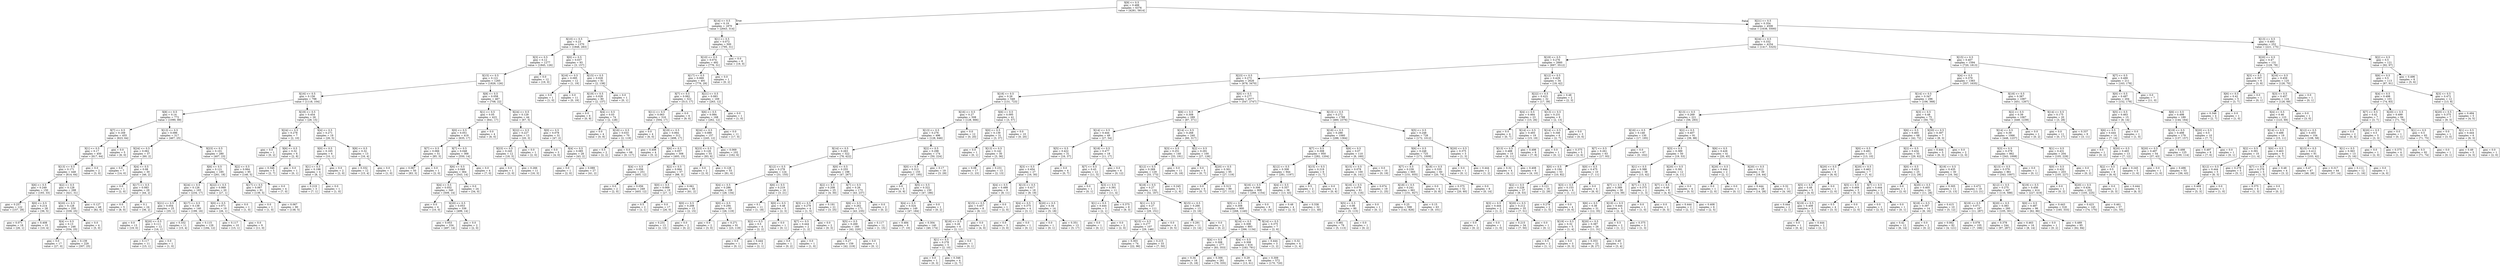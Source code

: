 digraph Tree {
node [shape=box] ;
0 [label="X[9] <= 0.5\ngini = 0.488\nsamples = 6376\nvalue = [4281, 5814]"] ;
1 [label="X[14] <= 0.5\ngini = 0.19\nsamples = 1870\nvalue = [2643, 314]"] ;
0 -> 1 [labeldistance=2.5, labelangle=45, headlabel="True"] ;
2 [label="X[10] <= 0.5\ngini = 0.23\nsamples = 1370\nvalue = [1848, 283]"] ;
1 -> 2 ;
3 [label="X[3] <= 0.5\ngini = 0.12\nsamples = 1277\nvalue = [1845, 126]"] ;
2 -> 3 ;
4 [label="X[15] <= 0.5\ngini = 0.121\nsamples = 1265\nvalue = [1826, 126]"] ;
3 -> 4 ;
5 [label="X[16] <= 0.5\ngini = 0.156\nsamples = 798\nvalue = [1118, 104]"] ;
4 -> 5 ;
6 [label="X[8] <= 0.5\ngini = 0.14\nsamples = 772\nvalue = [1090, 89]"] ;
5 -> 6 ;
7 [label="X[7] <= 0.5\ngini = 0.169\nsamples = 455\nvalue = [623, 64]"] ;
6 -> 7 ;
8 [label="X[1] <= 0.5\ngini = 0.17\nsamples = 450\nvalue = [617, 64]"] ;
7 -> 8 ;
9 [label="X[13] <= 0.5\ngini = 0.171\nsamples = 448\nvalue = [614, 64]"] ;
8 -> 9 ;
10 [label="X[6] <= 0.5\ngini = 0.249\nsamples = 150\nvalue = [193, 33]"] ;
9 -> 10 ;
11 [label="gini = 0.257\nsamples = 122\nvalue = [157, 28]"] ;
10 -> 11 ;
12 [label="X[0] <= 0.5\ngini = 0.214\nsamples = 28\nvalue = [36, 5]"] ;
10 -> 12 ;
13 [label="gini = 0.071\nsamples = 18\nvalue = [26, 1]"] ;
12 -> 13 ;
14 [label="gini = 0.408\nsamples = 10\nvalue = [10, 4]"] ;
12 -> 14 ;
15 [label="X[2] <= 0.5\ngini = 0.128\nsamples = 298\nvalue = [421, 31]"] ;
9 -> 15 ;
16 [label="X[20] <= 0.5\ngini = 0.128\nsamples = 250\nvalue = [339, 25]"] ;
15 -> 16 ;
17 [label="X[4] <= 0.5\ngini = 0.13\nsamples = 246\nvalue = [334, 25]"] ;
16 -> 17 ;
18 [label="gini = 0.0\nsamples = 17\nvalue = [27, 0]"] ;
17 -> 18 ;
19 [label="gini = 0.139\nsamples = 229\nvalue = [307, 25]"] ;
17 -> 19 ;
20 [label="gini = 0.0\nsamples = 4\nvalue = [5, 0]"] ;
16 -> 20 ;
21 [label="gini = 0.127\nsamples = 48\nvalue = [82, 6]"] ;
15 -> 21 ;
22 [label="gini = 0.0\nsamples = 2\nvalue = [3, 0]"] ;
8 -> 22 ;
23 [label="gini = 0.0\nsamples = 5\nvalue = [6, 0]"] ;
7 -> 23 ;
24 [label="X[13] <= 0.5\ngini = 0.096\nsamples = 317\nvalue = [467, 25]"] ;
6 -> 24 ;
25 [label="X[24] <= 0.5\ngini = 0.062\nsamples = 37\nvalue = [60, 2]"] ;
24 -> 25 ;
26 [label="gini = 0.0\nsamples = 7\nvalue = [14, 0]"] ;
25 -> 26 ;
27 [label="X[4] <= 0.5\ngini = 0.08\nsamples = 30\nvalue = [46, 2]"] ;
25 -> 27 ;
28 [label="gini = 0.0\nsamples = 1\nvalue = [2, 0]"] ;
27 -> 28 ;
29 [label="X[17] <= 0.5\ngini = 0.083\nsamples = 29\nvalue = [44, 2]"] ;
27 -> 29 ;
30 [label="gini = 0.0\nsamples = 5\nvalue = [8, 0]"] ;
29 -> 30 ;
31 [label="gini = 0.1\nsamples = 24\nvalue = [36, 2]"] ;
29 -> 31 ;
32 [label="X[23] <= 0.5\ngini = 0.101\nsamples = 280\nvalue = [407, 23]"] ;
24 -> 32 ;
33 [label="X[6] <= 0.5\ngini = 0.121\nsamples = 185\nvalue = [261, 18]"] ;
32 -> 33 ;
34 [label="X[24] <= 0.5\ngini = 0.126\nsamples = 165\nvalue = [234, 17]"] ;
33 -> 34 ;
35 [label="X[21] <= 0.5\ngini = 0.054\nsamples = 25\nvalue = [35, 1]"] ;
34 -> 35 ;
36 [label="gini = 0.0\nsamples = 13\nvalue = [19, 0]"] ;
35 -> 36 ;
37 [label="X[20] <= 0.5\ngini = 0.111\nsamples = 12\nvalue = [16, 1]"] ;
35 -> 37 ;
38 [label="gini = 0.117\nsamples = 11\nvalue = [15, 1]"] ;
37 -> 38 ;
39 [label="gini = 0.0\nsamples = 1\nvalue = [1, 0]"] ;
37 -> 39 ;
40 [label="X[17] <= 0.5\ngini = 0.138\nsamples = 140\nvalue = [199, 16]"] ;
34 -> 40 ;
41 [label="gini = 0.332\nsamples = 11\nvalue = [15, 4]"] ;
40 -> 41 ;
42 [label="gini = 0.115\nsamples = 129\nvalue = [184, 12]"] ;
40 -> 42 ;
43 [label="X[22] <= 0.5\ngini = 0.069\nsamples = 20\nvalue = [27, 1]"] ;
33 -> 43 ;
44 [label="X[0] <= 0.5\ngini = 0.071\nsamples = 19\nvalue = [26, 1]"] ;
43 -> 44 ;
45 [label="gini = 0.117\nsamples = 10\nvalue = [15, 1]"] ;
44 -> 45 ;
46 [label="gini = 0.0\nsamples = 9\nvalue = [11, 0]"] ;
44 -> 46 ;
47 [label="gini = 0.0\nsamples = 1\nvalue = [1, 0]"] ;
43 -> 47 ;
48 [label="X[2] <= 0.5\ngini = 0.064\nsamples = 95\nvalue = [146, 5]"] ;
32 -> 48 ;
49 [label="X[17] <= 0.5\ngini = 0.067\nsamples = 91\nvalue = [139, 5]"] ;
48 -> 49 ;
50 [label="gini = 0.0\nsamples = 1\nvalue = [1, 0]"] ;
49 -> 50 ;
51 [label="gini = 0.067\nsamples = 90\nvalue = [138, 5]"] ;
49 -> 51 ;
52 [label="gini = 0.0\nsamples = 4\nvalue = [7, 0]"] ;
48 -> 52 ;
53 [label="X[19] <= 0.5\ngini = 0.454\nsamples = 26\nvalue = [28, 15]"] ;
5 -> 53 ;
54 [label="X[24] <= 0.5\ngini = 0.278\nsamples = 7\nvalue = [2, 10]"] ;
53 -> 54 ;
55 [label="gini = 0.0\nsamples = 1\nvalue = [0, 2]"] ;
54 -> 55 ;
56 [label="X[6] <= 0.5\ngini = 0.32\nsamples = 6\nvalue = [2, 8]"] ;
54 -> 56 ;
57 [label="gini = 0.346\nsamples = 5\nvalue = [2, 7]"] ;
56 -> 57 ;
58 [label="gini = 0.0\nsamples = 1\nvalue = [0, 1]"] ;
56 -> 58 ;
59 [label="X[4] <= 0.5\ngini = 0.271\nsamples = 19\nvalue = [26, 5]"] ;
53 -> 59 ;
60 [label="X[0] <= 0.5\ngini = 0.165\nsamples = 6\nvalue = [10, 1]"] ;
59 -> 60 ;
61 [label="X[1] <= 0.5\ngini = 0.198\nsamples = 4\nvalue = [8, 1]"] ;
60 -> 61 ;
62 [label="gini = 0.219\nsamples = 3\nvalue = [7, 1]"] ;
61 -> 62 ;
63 [label="gini = 0.0\nsamples = 1\nvalue = [1, 0]"] ;
61 -> 63 ;
64 [label="gini = 0.0\nsamples = 2\nvalue = [2, 0]"] ;
60 -> 64 ;
65 [label="X[8] <= 0.5\ngini = 0.32\nsamples = 13\nvalue = [16, 4]"] ;
59 -> 65 ;
66 [label="gini = 0.332\nsamples = 12\nvalue = [15, 4]"] ;
65 -> 66 ;
67 [label="gini = 0.0\nsamples = 1\nvalue = [1, 0]"] ;
65 -> 67 ;
68 [label="X[8] <= 0.5\ngini = 0.058\nsamples = 467\nvalue = [708, 22]"] ;
4 -> 68 ;
69 [label="X[1] <= 0.5\ngini = 0.05\nsamples = 423\nvalue = [641, 17]"] ;
68 -> 69 ;
70 [label="X[0] <= 0.5\ngini = 0.051\nsamples = 419\nvalue = [635, 17]"] ;
69 -> 70 ;
71 [label="X[7] <= 0.5\ngini = 0.066\nsamples = 51\nvalue = [85, 3]"] ;
70 -> 71 ;
72 [label="gini = 0.067\nsamples = 50\nvalue = [83, 3]"] ;
71 -> 72 ;
73 [label="gini = 0.0\nsamples = 1\nvalue = [2, 0]"] ;
71 -> 73 ;
74 [label="X[7] <= 0.5\ngini = 0.048\nsamples = 368\nvalue = [550, 14]"] ;
70 -> 74 ;
75 [label="X[6] <= 0.5\ngini = 0.049\nsamples = 364\nvalue = [543, 14]"] ;
74 -> 75 ;
76 [label="X[4] <= 0.5\ngini = 0.052\nsamples = 340\nvalue = [509, 14]"] ;
75 -> 76 ;
77 [label="gini = 0.0\nsamples = 4\nvalue = [10, 0]"] ;
76 -> 77 ;
78 [label="X[20] <= 0.5\ngini = 0.053\nsamples = 336\nvalue = [499, 14]"] ;
76 -> 78 ;
79 [label="gini = 0.053\nsamples = 334\nvalue = [497, 14]"] ;
78 -> 79 ;
80 [label="gini = 0.0\nsamples = 2\nvalue = [2, 0]"] ;
78 -> 80 ;
81 [label="gini = 0.0\nsamples = 24\nvalue = [34, 0]"] ;
75 -> 81 ;
82 [label="gini = 0.0\nsamples = 4\nvalue = [7, 0]"] ;
74 -> 82 ;
83 [label="gini = 0.0\nsamples = 4\nvalue = [6, 0]"] ;
69 -> 83 ;
84 [label="X[24] <= 0.5\ngini = 0.129\nsamples = 44\nvalue = [67, 5]"] ;
68 -> 84 ;
85 [label="X[22] <= 0.5\ngini = 0.227\nsamples = 13\nvalue = [20, 3]"] ;
84 -> 85 ;
86 [label="X[23] <= 0.5\ngini = 0.245\nsamples = 12\nvalue = [18, 3]"] ;
85 -> 86 ;
87 [label="gini = 0.0\nsamples = 1\nvalue = [2, 0]"] ;
86 -> 87 ;
88 [label="gini = 0.266\nsamples = 11\nvalue = [16, 3]"] ;
86 -> 88 ;
89 [label="gini = 0.0\nsamples = 1\nvalue = [2, 0]"] ;
85 -> 89 ;
90 [label="X[0] <= 0.5\ngini = 0.078\nsamples = 31\nvalue = [47, 2]"] ;
84 -> 90 ;
91 [label="gini = 0.0\nsamples = 3\nvalue = [4, 0]"] ;
90 -> 91 ;
92 [label="X[4] <= 0.5\ngini = 0.085\nsamples = 28\nvalue = [43, 2]"] ;
90 -> 92 ;
93 [label="gini = 0.0\nsamples = 1\nvalue = [2, 0]"] ;
92 -> 93 ;
94 [label="gini = 0.089\nsamples = 27\nvalue = [41, 2]"] ;
92 -> 94 ;
95 [label="gini = 0.0\nsamples = 12\nvalue = [19, 0]"] ;
3 -> 95 ;
96 [label="X[0] <= 0.5\ngini = 0.037\nsamples = 93\nvalue = [3, 157]"] ;
2 -> 96 ;
97 [label="X[16] <= 0.5\ngini = 0.095\nsamples = 12\nvalue = [1, 19]"] ;
96 -> 97 ;
98 [label="gini = 0.0\nsamples = 1\nvalue = [1, 0]"] ;
97 -> 98 ;
99 [label="gini = 0.0\nsamples = 11\nvalue = [0, 19]"] ;
97 -> 99 ;
100 [label="X[15] <= 0.5\ngini = 0.028\nsamples = 81\nvalue = [2, 138]"] ;
96 -> 100 ;
101 [label="X[19] <= 0.5\ngini = 0.028\nsamples = 80\nvalue = [2, 137]"] ;
100 -> 101 ;
102 [label="gini = 0.0\nsamples = 6\nvalue = [0, 9]"] ;
101 -> 102 ;
103 [label="X[4] <= 0.5\ngini = 0.03\nsamples = 74\nvalue = [2, 128]"] ;
101 -> 103 ;
104 [label="gini = 0.0\nsamples = 4\nvalue = [0, 9]"] ;
103 -> 104 ;
105 [label="X[16] <= 0.5\ngini = 0.033\nsamples = 70\nvalue = [2, 119]"] ;
103 -> 105 ;
106 [label="gini = 0.5\nsamples = 2\nvalue = [2, 2]"] ;
105 -> 106 ;
107 [label="gini = 0.0\nsamples = 68\nvalue = [0, 117]"] ;
105 -> 107 ;
108 [label="gini = 0.0\nsamples = 1\nvalue = [0, 1]"] ;
100 -> 108 ;
109 [label="X[1] <= 0.5\ngini = 0.072\nsamples = 500\nvalue = [795, 31]"] ;
1 -> 109 ;
110 [label="X[10] <= 0.5\ngini = 0.074\nsamples = 492\nvalue = [776, 31]"] ;
109 -> 110 ;
111 [label="X[17] <= 0.5\ngini = 0.069\nsamples = 491\nvalue = [776, 29]"] ;
110 -> 111 ;
112 [label="X[7] <= 0.5\ngini = 0.062\nsamples = 322\nvalue = [513, 17]"] ;
111 -> 112 ;
113 [label="X[11] <= 0.5\ngini = 0.063\nsamples = 316\nvalue = [504, 17]"] ;
112 -> 113 ;
114 [label="gini = 0.0\nsamples = 4\nvalue = [6, 0]"] ;
113 -> 114 ;
115 [label="X[19] <= 0.5\ngini = 0.064\nsamples = 312\nvalue = [498, 17]"] ;
113 -> 115 ;
116 [label="gini = 0.408\nsamples = 4\nvalue = [5, 2]"] ;
115 -> 116 ;
117 [label="X[6] <= 0.5\ngini = 0.057\nsamples = 308\nvalue = [493, 15]"] ;
115 -> 117 ;
118 [label="X[4] <= 0.5\ngini = 0.056\nsamples = 251\nvalue = [405, 12]"] ;
117 -> 118 ;
119 [label="gini = 0.0\nsamples = 2\nvalue = [2, 0]"] ;
118 -> 119 ;
120 [label="gini = 0.056\nsamples = 249\nvalue = [403, 12]"] ;
118 -> 120 ;
121 [label="X[2] <= 0.5\ngini = 0.064\nsamples = 57\nvalue = [88, 3]"] ;
117 -> 121 ;
122 [label="X[0] <= 0.5\ngini = 0.069\nsamples = 19\nvalue = [27, 1]"] ;
121 -> 122 ;
123 [label="gini = 0.5\nsamples = 2\nvalue = [1, 1]"] ;
122 -> 123 ;
124 [label="gini = 0.0\nsamples = 17\nvalue = [26, 0]"] ;
122 -> 124 ;
125 [label="gini = 0.061\nsamples = 38\nvalue = [61, 2]"] ;
121 -> 125 ;
126 [label="gini = 0.0\nsamples = 6\nvalue = [9, 0]"] ;
112 -> 126 ;
127 [label="X[21] <= 0.5\ngini = 0.083\nsamples = 169\nvalue = [263, 12]"] ;
111 -> 127 ;
128 [label="X[6] <= 0.5\ngini = 0.084\nsamples = 168\nvalue = [262, 12]"] ;
127 -> 128 ;
129 [label="X[24] <= 0.5\ngini = 0.089\nsamples = 157\nvalue = [245, 12]"] ;
128 -> 129 ;
130 [label="X[23] <= 0.5\ngini = 0.126\nsamples = 55\nvalue = [83, 6]"] ;
129 -> 130 ;
131 [label="gini = 0.0\nsamples = 2\nvalue = [2, 0]"] ;
130 -> 131 ;
132 [label="gini = 0.128\nsamples = 53\nvalue = [81, 6]"] ;
130 -> 132 ;
133 [label="gini = 0.069\nsamples = 102\nvalue = [162, 6]"] ;
129 -> 133 ;
134 [label="gini = 0.0\nsamples = 11\nvalue = [17, 0]"] ;
128 -> 134 ;
135 [label="gini = 0.0\nsamples = 1\nvalue = [1, 0]"] ;
127 -> 135 ;
136 [label="gini = 0.0\nsamples = 1\nvalue = [0, 2]"] ;
110 -> 136 ;
137 [label="gini = 0.0\nsamples = 8\nvalue = [19, 0]"] ;
109 -> 137 ;
138 [label="X[21] <= 0.5\ngini = 0.354\nsamples = 4506\nvalue = [1638, 5500]"] ;
0 -> 138 [labeldistance=2.5, labelangle=-45, headlabel="False"] ;
139 [label="X[24] <= 0.5\ngini = 0.332\nsamples = 4254\nvalue = [1417, 5325]"] ;
138 -> 139 ;
140 [label="X[19] <= 0.5\ngini = 0.276\nsamples = 2660\nvalue = [697, 3512]"] ;
139 -> 140 ;
141 [label="X[23] <= 0.5\ngini = 0.273\nsamples = 2626\nvalue = [678, 3470]"] ;
140 -> 141 ;
142 [label="X[18] <= 0.5\ngini = 0.26\nsamples = 549\nvalue = [131, 723]"] ;
141 -> 142 ;
143 [label="X[16] <= 0.5\ngini = 0.27\nsamples = 508\nvalue = [128, 666]"] ;
142 -> 143 ;
144 [label="X[13] <= 0.5\ngini = 0.276\nsamples = 496\nvalue = [128, 646]"] ;
143 -> 144 ;
145 [label="X[14] <= 0.5\ngini = 0.263\nsamples = 322\nvalue = [78, 422]"] ;
144 -> 145 ;
146 [label="X[12] <= 0.5\ngini = 0.278\nsamples = 124\nvalue = [31, 155]"] ;
145 -> 146 ;
147 [label="X[4] <= 0.5\ngini = 0.286\nsamples = 108\nvalue = [28, 134]"] ;
146 -> 147 ;
148 [label="X[0] <= 0.5\ngini = 0.208\nsamples = 15\nvalue = [2, 15]"] ;
147 -> 148 ;
149 [label="gini = 0.231\nsamples = 13\nvalue = [2, 13]"] ;
148 -> 149 ;
150 [label="gini = 0.0\nsamples = 2\nvalue = [0, 2]"] ;
148 -> 150 ;
151 [label="X[0] <= 0.5\ngini = 0.294\nsamples = 93\nvalue = [26, 119]"] ;
147 -> 151 ;
152 [label="gini = 0.0\nsamples = 2\nvalue = [3, 0]"] ;
151 -> 152 ;
153 [label="gini = 0.271\nsamples = 91\nvalue = [23, 119]"] ;
151 -> 153 ;
154 [label="X[6] <= 0.5\ngini = 0.219\nsamples = 16\nvalue = [3, 21]"] ;
146 -> 154 ;
155 [label="gini = 0.1\nsamples = 11\nvalue = [1, 18]"] ;
154 -> 155 ;
156 [label="X[0] <= 0.5\ngini = 0.48\nsamples = 5\nvalue = [2, 3]"] ;
154 -> 156 ;
157 [label="X[2] <= 0.5\ngini = 0.5\nsamples = 4\nvalue = [2, 2]"] ;
156 -> 157 ;
158 [label="gini = 0.0\nsamples = 1\nvalue = [0, 1]"] ;
157 -> 158 ;
159 [label="gini = 0.444\nsamples = 3\nvalue = [2, 1]"] ;
157 -> 159 ;
160 [label="gini = 0.0\nsamples = 1\nvalue = [0, 1]"] ;
156 -> 160 ;
161 [label="X[0] <= 0.5\ngini = 0.255\nsamples = 198\nvalue = [47, 267]"] ;
145 -> 161 ;
162 [label="X[2] <= 0.5\ngini = 0.208\nsamples = 25\nvalue = [4, 30]"] ;
161 -> 162 ;
163 [label="X[3] <= 0.5\ngini = 0.278\nsamples = 4\nvalue = [1, 5]"] ;
162 -> 163 ;
164 [label="X[7] <= 0.5\ngini = 0.444\nsamples = 2\nvalue = [1, 2]"] ;
163 -> 164 ;
165 [label="gini = 0.0\nsamples = 1\nvalue = [0, 2]"] ;
164 -> 165 ;
166 [label="gini = 0.0\nsamples = 1\nvalue = [1, 0]"] ;
164 -> 166 ;
167 [label="gini = 0.0\nsamples = 2\nvalue = [0, 3]"] ;
163 -> 167 ;
168 [label="gini = 0.191\nsamples = 21\nvalue = [3, 25]"] ;
162 -> 168 ;
169 [label="X[7] <= 0.5\ngini = 0.26\nsamples = 173\nvalue = [43, 237]"] ;
161 -> 169 ;
170 [label="X[6] <= 0.5\ngini = 0.262\nsamples = 171\nvalue = [43, 235]"] ;
169 -> 170 ;
171 [label="X[5] <= 0.5\ngini = 0.269\nsamples = 160\nvalue = [42, 220]"] ;
170 -> 171 ;
172 [label="gini = 0.27\nsamples = 159\nvalue = [42, 219]"] ;
171 -> 172 ;
173 [label="gini = 0.0\nsamples = 1\nvalue = [0, 1]"] ;
171 -> 173 ;
174 [label="gini = 0.117\nsamples = 11\nvalue = [1, 15]"] ;
170 -> 174 ;
175 [label="gini = 0.0\nsamples = 2\nvalue = [0, 2]"] ;
169 -> 175 ;
176 [label="X[2] <= 0.5\ngini = 0.298\nsamples = 174\nvalue = [50, 224]"] ;
144 -> 176 ;
177 [label="X[0] <= 0.5\ngini = 0.313\nsamples = 155\nvalue = [47, 195]"] ;
176 -> 177 ;
178 [label="gini = 0.0\nsamples = 5\nvalue = [0, 9]"] ;
177 -> 178 ;
179 [label="X[5] <= 0.5\ngini = 0.322\nsamples = 150\nvalue = [47, 186]"] ;
177 -> 179 ;
180 [label="X[4] <= 0.5\ngini = 0.324\nsamples = 149\nvalue = [47, 184]"] ;
179 -> 180 ;
181 [label="gini = 0.484\nsamples = 9\nvalue = [7, 10]"] ;
180 -> 181 ;
182 [label="gini = 0.304\nsamples = 140\nvalue = [40, 174]"] ;
180 -> 182 ;
183 [label="gini = 0.0\nsamples = 1\nvalue = [0, 2]"] ;
179 -> 183 ;
184 [label="gini = 0.17\nsamples = 19\nvalue = [3, 29]"] ;
176 -> 184 ;
185 [label="gini = 0.0\nsamples = 12\nvalue = [0, 20]"] ;
143 -> 185 ;
186 [label="X[6] <= 0.5\ngini = 0.095\nsamples = 41\nvalue = [3, 57]"] ;
142 -> 186 ;
187 [label="X[0] <= 0.5\ngini = 0.139\nsamples = 31\nvalue = [3, 37]"] ;
186 -> 187 ;
188 [label="gini = 0.0\nsamples = 1\nvalue = [0, 1]"] ;
187 -> 188 ;
189 [label="X[13] <= 0.5\ngini = 0.142\nsamples = 30\nvalue = [3, 36]"] ;
187 -> 189 ;
190 [label="gini = 0.08\nsamples = 17\nvalue = [1, 23]"] ;
189 -> 190 ;
191 [label="gini = 0.231\nsamples = 13\nvalue = [2, 13]"] ;
189 -> 191 ;
192 [label="gini = 0.0\nsamples = 10\nvalue = [0, 20]"] ;
186 -> 192 ;
193 [label="X[0] <= 0.5\ngini = 0.277\nsamples = 2077\nvalue = [547, 2747]"] ;
141 -> 193 ;
194 [label="X[6] <= 0.5\ngini = 0.308\nsamples = 289\nvalue = [87, 371]"] ;
193 -> 194 ;
195 [label="X[14] <= 0.5\ngini = 0.444\nsamples = 49\nvalue = [27, 54]"] ;
194 -> 195 ;
196 [label="X[5] <= 0.5\ngini = 0.422\nsamples = 31\nvalue = [16, 37]"] ;
195 -> 196 ;
197 [label="X[3] <= 0.5\ngini = 0.454\nsamples = 27\nvalue = [16, 30]"] ;
196 -> 197 ;
198 [label="X[4] <= 0.5\ngini = 0.488\nsamples = 9\nvalue = [8, 11]"] ;
197 -> 198 ;
199 [label="X[15] <= 0.5\ngini = 0.457\nsamples = 8\nvalue = [6, 11]"] ;
198 -> 199 ;
200 [label="X[18] <= 0.5\ngini = 0.26\nsamples = 6\nvalue = [2, 11]"] ;
199 -> 200 ;
201 [label="X[1] <= 0.5\ngini = 0.278\nsamples = 5\nvalue = [2, 10]"] ;
200 -> 201 ;
202 [label="gini = 0.0\nsamples = 1\nvalue = [0, 3]"] ;
201 -> 202 ;
203 [label="gini = 0.346\nsamples = 4\nvalue = [2, 7]"] ;
201 -> 203 ;
204 [label="gini = 0.0\nsamples = 1\nvalue = [0, 1]"] ;
200 -> 204 ;
205 [label="gini = 0.0\nsamples = 2\nvalue = [4, 0]"] ;
199 -> 205 ;
206 [label="gini = 0.0\nsamples = 1\nvalue = [2, 0]"] ;
198 -> 206 ;
207 [label="X[13] <= 0.5\ngini = 0.417\nsamples = 18\nvalue = [8, 19]"] ;
197 -> 207 ;
208 [label="X[4] <= 0.5\ngini = 0.375\nsamples = 4\nvalue = [3, 1]"] ;
207 -> 208 ;
209 [label="gini = 0.0\nsamples = 3\nvalue = [3, 0]"] ;
208 -> 209 ;
210 [label="gini = 0.0\nsamples = 1\nvalue = [0, 1]"] ;
208 -> 210 ;
211 [label="X[20] <= 0.5\ngini = 0.34\nsamples = 14\nvalue = [5, 18]"] ;
207 -> 211 ;
212 [label="gini = 0.0\nsamples = 1\nvalue = [0, 1]"] ;
211 -> 212 ;
213 [label="gini = 0.351\nsamples = 13\nvalue = [5, 17]"] ;
211 -> 213 ;
214 [label="gini = 0.0\nsamples = 4\nvalue = [0, 7]"] ;
196 -> 214 ;
215 [label="X[18] <= 0.5\ngini = 0.477\nsamples = 18\nvalue = [11, 17]"] ;
195 -> 215 ;
216 [label="X[7] <= 0.5\ngini = 0.43\nsamples = 12\nvalue = [11, 5]"] ;
215 -> 216 ;
217 [label="gini = 0.0\nsamples = 1\nvalue = [0, 1]"] ;
216 -> 217 ;
218 [label="X[3] <= 0.5\ngini = 0.391\nsamples = 11\nvalue = [11, 4]"] ;
216 -> 218 ;
219 [label="X[1] <= 0.5\ngini = 0.444\nsamples = 3\nvalue = [2, 1]"] ;
218 -> 219 ;
220 [label="gini = 0.0\nsamples = 1\nvalue = [0, 1]"] ;
219 -> 220 ;
221 [label="gini = 0.0\nsamples = 2\nvalue = [2, 0]"] ;
219 -> 221 ;
222 [label="gini = 0.375\nsamples = 8\nvalue = [9, 3]"] ;
218 -> 222 ;
223 [label="gini = 0.0\nsamples = 6\nvalue = [0, 12]"] ;
215 -> 223 ;
224 [label="X[14] <= 0.5\ngini = 0.268\nsamples = 240\nvalue = [60, 317]"] ;
194 -> 224 ;
225 [label="X[3] <= 0.5\ngini = 0.251\nsamples = 140\nvalue = [33, 191]"] ;
224 -> 225 ;
226 [label="X[12] <= 0.5\ngini = 0.269\nsamples = 129\nvalue = [33, 173]"] ;
225 -> 226 ;
227 [label="X[18] <= 0.5\ngini = 0.27\nsamples = 124\nvalue = [32, 167]"] ;
226 -> 227 ;
228 [label="X[1] <= 0.5\ngini = 0.27\nsamples = 111\nvalue = [29, 151]"] ;
227 -> 228 ;
229 [label="X[15] <= 0.5\ngini = 0.277\nsamples = 107\nvalue = [29, 146]"] ;
228 -> 229 ;
230 [label="gini = 0.303\nsamples = 74\nvalue = [22, 96]"] ;
229 -> 230 ;
231 [label="gini = 0.215\nsamples = 33\nvalue = [7, 50]"] ;
229 -> 231 ;
232 [label="gini = 0.0\nsamples = 4\nvalue = [0, 5]"] ;
228 -> 232 ;
233 [label="X[15] <= 0.5\ngini = 0.266\nsamples = 13\nvalue = [3, 16]"] ;
227 -> 233 ;
234 [label="gini = 0.291\nsamples = 11\nvalue = [3, 14]"] ;
233 -> 234 ;
235 [label="gini = 0.0\nsamples = 2\nvalue = [0, 2]"] ;
233 -> 235 ;
236 [label="gini = 0.245\nsamples = 5\nvalue = [1, 6]"] ;
226 -> 236 ;
237 [label="gini = 0.0\nsamples = 11\nvalue = [0, 18]"] ;
225 -> 237 ;
238 [label="X[2] <= 0.5\ngini = 0.291\nsamples = 100\nvalue = [27, 126]"] ;
224 -> 238 ;
239 [label="gini = 0.0\nsamples = 5\nvalue = [0, 7]"] ;
238 -> 239 ;
240 [label="X[20] <= 0.5\ngini = 0.301\nsamples = 95\nvalue = [27, 119]"] ;
238 -> 240 ;
241 [label="gini = 0.0\nsamples = 6\nvalue = [0, 7]"] ;
240 -> 241 ;
242 [label="gini = 0.313\nsamples = 89\nvalue = [27, 112]"] ;
240 -> 242 ;
243 [label="X[13] <= 0.5\ngini = 0.272\nsamples = 1788\nvalue = [460, 2376]"] ;
193 -> 243 ;
244 [label="X[18] <= 0.5\ngini = 0.288\nsamples = 1060\nvalue = [288, 1364]"] ;
243 -> 244 ;
245 [label="X[7] <= 0.5\ngini = 0.308\nsamples = 950\nvalue = [282, 1204]"] ;
244 -> 245 ;
246 [label="X[12] <= 0.5\ngini = 0.308\nsamples = 944\nvalue = [281, 1197]"] ;
245 -> 246 ;
247 [label="X[16] <= 0.5\ngini = 0.306\nsamples = 908\nvalue = [268, 1154]"] ;
246 -> 247 ;
248 [label="X[5] <= 0.5\ngini = 0.308\nsamples = 900\nvalue = [268, 1140]"] ;
247 -> 248 ;
249 [label="X[14] <= 0.5\ngini = 0.308\nsamples = 893\nvalue = [266, 1134]"] ;
248 -> 249 ;
250 [label="X[4] <= 0.5\ngini = 0.308\nsamples = 277\nvalue = [83, 353]"] ;
249 -> 250 ;
251 [label="gini = 0.34\nsamples = 16\nvalue = [5, 18]"] ;
250 -> 251 ;
252 [label="gini = 0.306\nsamples = 261\nvalue = [78, 335]"] ;
250 -> 252 ;
253 [label="X[4] <= 0.5\ngini = 0.308\nsamples = 616\nvalue = [183, 781]"] ;
249 -> 253 ;
254 [label="gini = 0.29\nsamples = 44\nvalue = [13, 61]"] ;
253 -> 254 ;
255 [label="gini = 0.309\nsamples = 572\nvalue = [170, 720]"] ;
253 -> 255 ;
256 [label="X[14] <= 0.5\ngini = 0.375\nsamples = 7\nvalue = [2, 6]"] ;
248 -> 256 ;
257 [label="gini = 0.444\nsamples = 3\nvalue = [1, 2]"] ;
256 -> 257 ;
258 [label="gini = 0.32\nsamples = 4\nvalue = [1, 4]"] ;
256 -> 258 ;
259 [label="gini = 0.0\nsamples = 8\nvalue = [0, 14]"] ;
247 -> 259 ;
260 [label="X[4] <= 0.5\ngini = 0.357\nsamples = 36\nvalue = [13, 43]"] ;
246 -> 260 ;
261 [label="gini = 0.48\nsamples = 4\nvalue = [2, 3]"] ;
260 -> 261 ;
262 [label="gini = 0.338\nsamples = 32\nvalue = [11, 40]"] ;
260 -> 262 ;
263 [label="X[15] <= 0.5\ngini = 0.219\nsamples = 6\nvalue = [1, 7]"] ;
245 -> 263 ;
264 [label="gini = 0.5\nsamples = 2\nvalue = [1, 1]"] ;
263 -> 264 ;
265 [label="gini = 0.0\nsamples = 4\nvalue = [0, 6]"] ;
263 -> 265 ;
266 [label="X[6] <= 0.5\ngini = 0.07\nsamples = 110\nvalue = [6, 160]"] ;
244 -> 266 ;
267 [label="X[15] <= 0.5\ngini = 0.078\nsamples = 100\nvalue = [6, 141]"] ;
266 -> 267 ;
268 [label="X[16] <= 0.5\ngini = 0.079\nsamples = 81\nvalue = [5, 116]"] ;
267 -> 268 ;
269 [label="X[5] <= 0.5\ngini = 0.08\nsamples = 80\nvalue = [5, 115]"] ;
268 -> 269 ;
270 [label="gini = 0.081\nsamples = 79\nvalue = [5, 113]"] ;
269 -> 270 ;
271 [label="gini = 0.0\nsamples = 1\nvalue = [0, 2]"] ;
269 -> 271 ;
272 [label="gini = 0.0\nsamples = 1\nvalue = [0, 1]"] ;
268 -> 272 ;
273 [label="gini = 0.074\nsamples = 19\nvalue = [1, 25]"] ;
267 -> 273 ;
274 [label="gini = 0.0\nsamples = 10\nvalue = [0, 19]"] ;
266 -> 274 ;
275 [label="X[5] <= 0.5\ngini = 0.248\nsamples = 728\nvalue = [172, 1012]"] ;
243 -> 275 ;
276 [label="X[6] <= 0.5\ngini = 0.248\nsamples = 725\nvalue = [171, 1009]"] ;
275 -> 276 ;
277 [label="X[7] <= 0.5\ngini = 0.239\nsamples = 665\nvalue = [151, 935]"] ;
276 -> 277 ;
278 [label="X[18] <= 0.5\ngini = 0.241\nsamples = 661\nvalue = [151, 927]"] ;
277 -> 278 ;
279 [label="gini = 0.25\nsamples = 598\nvalue = [142, 826]"] ;
278 -> 279 ;
280 [label="gini = 0.15\nsamples = 63\nvalue = [9, 101]"] ;
278 -> 280 ;
281 [label="gini = 0.0\nsamples = 4\nvalue = [0, 8]"] ;
277 -> 281 ;
282 [label="X[18] <= 0.5\ngini = 0.335\nsamples = 60\nvalue = [20, 74]"] ;
276 -> 282 ;
283 [label="gini = 0.375\nsamples = 52\nvalue = [20, 60]"] ;
282 -> 283 ;
284 [label="gini = 0.0\nsamples = 8\nvalue = [0, 14]"] ;
282 -> 284 ;
285 [label="X[20] <= 0.5\ngini = 0.375\nsamples = 3\nvalue = [1, 3]"] ;
275 -> 285 ;
286 [label="gini = 0.0\nsamples = 1\nvalue = [0, 1]"] ;
285 -> 286 ;
287 [label="gini = 0.444\nsamples = 2\nvalue = [1, 2]"] ;
285 -> 287 ;
288 [label="X[12] <= 0.5\ngini = 0.429\nsamples = 34\nvalue = [19, 42]"] ;
140 -> 288 ;
289 [label="X[22] <= 0.5\ngini = 0.423\nsamples = 32\nvalue = [17, 39]"] ;
288 -> 289 ;
290 [label="X[4] <= 0.5\ngini = 0.464\nsamples = 23\nvalue = [15, 26]"] ;
289 -> 290 ;
291 [label="gini = 0.0\nsamples = 4\nvalue = [0, 7]"] ;
290 -> 291 ;
292 [label="X[14] <= 0.5\ngini = 0.493\nsamples = 19\nvalue = [15, 19]"] ;
290 -> 292 ;
293 [label="X[13] <= 0.5\ngini = 0.488\nsamples = 10\nvalue = [8, 11]"] ;
292 -> 293 ;
294 [label="gini = 0.32\nsamples = 4\nvalue = [4, 1]"] ;
293 -> 294 ;
295 [label="gini = 0.408\nsamples = 6\nvalue = [4, 10]"] ;
293 -> 295 ;
296 [label="gini = 0.498\nsamples = 9\nvalue = [7, 8]"] ;
292 -> 296 ;
297 [label="X[13] <= 0.5\ngini = 0.231\nsamples = 9\nvalue = [2, 13]"] ;
289 -> 297 ;
298 [label="X[14] <= 0.5\ngini = 0.346\nsamples = 6\nvalue = [2, 7]"] ;
297 -> 298 ;
299 [label="gini = 0.0\nsamples = 1\nvalue = [0, 1]"] ;
298 -> 299 ;
300 [label="gini = 0.375\nsamples = 5\nvalue = [2, 6]"] ;
298 -> 300 ;
301 [label="gini = 0.0\nsamples = 3\nvalue = [0, 6]"] ;
297 -> 301 ;
302 [label="gini = 0.48\nsamples = 2\nvalue = [2, 3]"] ;
288 -> 302 ;
303 [label="X[15] <= 0.5\ngini = 0.407\nsamples = 1594\nvalue = [720, 1813]"] ;
139 -> 303 ;
304 [label="X[4] <= 0.5\ngini = 0.379\nsamples = 1383\nvalue = [557, 1635]"] ;
303 -> 304 ;
305 [label="X[14] <= 0.5\ngini = 0.347\nsamples = 296\nvalue = [106, 368]"] ;
304 -> 305 ;
306 [label="X[13] <= 0.5\ngini = 0.269\nsamples = 221\nvalue = [56, 293]"] ;
305 -> 306 ;
307 [label="X[16] <= 0.5\ngini = 0.148\nsamples = 130\nvalue = [17, 195]"] ;
306 -> 307 ;
308 [label="X[7] <= 0.5\ngini = 0.261\nsamples = 63\nvalue = [17, 93]"] ;
307 -> 308 ;
309 [label="X[0] <= 0.5\ngini = 0.194\nsamples = 53\nvalue = [10, 82]"] ;
308 -> 309 ;
310 [label="X[2] <= 0.5\ngini = 0.228\nsamples = 37\nvalue = [8, 53]"] ;
309 -> 310 ;
311 [label="X[3] <= 0.5\ngini = 0.444\nsamples = 2\nvalue = [1, 2]"] ;
310 -> 311 ;
312 [label="gini = 0.0\nsamples = 1\nvalue = [0, 2]"] ;
311 -> 312 ;
313 [label="gini = 0.0\nsamples = 1\nvalue = [1, 0]"] ;
311 -> 313 ;
314 [label="X[20] <= 0.5\ngini = 0.212\nsamples = 35\nvalue = [7, 51]"] ;
310 -> 314 ;
315 [label="gini = 0.215\nsamples = 34\nvalue = [7, 50]"] ;
314 -> 315 ;
316 [label="gini = 0.0\nsamples = 1\nvalue = [0, 1]"] ;
314 -> 316 ;
317 [label="gini = 0.121\nsamples = 16\nvalue = [2, 29]"] ;
309 -> 317 ;
318 [label="X[0] <= 0.5\ngini = 0.475\nsamples = 10\nvalue = [7, 11]"] ;
308 -> 318 ;
319 [label="X[3] <= 0.5\ngini = 0.153\nsamples = 6\nvalue = [1, 11]"] ;
318 -> 319 ;
320 [label="gini = 0.278\nsamples = 2\nvalue = [1, 5]"] ;
319 -> 320 ;
321 [label="gini = 0.0\nsamples = 4\nvalue = [0, 6]"] ;
319 -> 321 ;
322 [label="gini = 0.0\nsamples = 4\nvalue = [6, 0]"] ;
318 -> 322 ;
323 [label="gini = 0.0\nsamples = 67\nvalue = [0, 102]"] ;
307 -> 323 ;
324 [label="X[2] <= 0.5\ngini = 0.407\nsamples = 91\nvalue = [39, 98]"] ;
306 -> 324 ;
325 [label="X[3] <= 0.5\ngini = 0.389\nsamples = 50\nvalue = [19, 53]"] ;
324 -> 325 ;
326 [label="X[1] <= 0.5\ngini = 0.388\nsamples = 38\nvalue = [15, 42]"] ;
325 -> 326 ;
327 [label="X[7] <= 0.5\ngini = 0.389\nsamples = 36\nvalue = [14, 39]"] ;
326 -> 327 ;
328 [label="X[6] <= 0.5\ngini = 0.38\nsamples = 31\nvalue = [12, 35]"] ;
327 -> 328 ;
329 [label="X[19] <= 0.5\ngini = 0.32\nsamples = 5\nvalue = [1, 4]"] ;
328 -> 329 ;
330 [label="gini = 0.5\nsamples = 2\nvalue = [1, 1]"] ;
329 -> 330 ;
331 [label="gini = 0.0\nsamples = 3\nvalue = [0, 3]"] ;
329 -> 331 ;
332 [label="X[20] <= 0.5\ngini = 0.387\nsamples = 26\nvalue = [11, 31]"] ;
328 -> 332 ;
333 [label="gini = 0.353\nsamples = 23\nvalue = [8, 27]"] ;
332 -> 333 ;
334 [label="gini = 0.49\nsamples = 3\nvalue = [3, 4]"] ;
332 -> 334 ;
335 [label="X[19] <= 0.5\ngini = 0.444\nsamples = 5\nvalue = [2, 4]"] ;
327 -> 335 ;
336 [label="gini = 0.5\nsamples = 2\nvalue = [1, 1]"] ;
335 -> 336 ;
337 [label="gini = 0.375\nsamples = 3\nvalue = [1, 3]"] ;
335 -> 337 ;
338 [label="X[7] <= 0.5\ngini = 0.375\nsamples = 2\nvalue = [1, 3]"] ;
326 -> 338 ;
339 [label="gini = 0.0\nsamples = 1\nvalue = [1, 0]"] ;
338 -> 339 ;
340 [label="gini = 0.0\nsamples = 1\nvalue = [0, 3]"] ;
338 -> 340 ;
341 [label="X[20] <= 0.5\ngini = 0.391\nsamples = 12\nvalue = [4, 11]"] ;
325 -> 341 ;
342 [label="X[7] <= 0.5\ngini = 0.48\nsamples = 8\nvalue = [4, 6]"] ;
341 -> 342 ;
343 [label="gini = 0.444\nsamples = 2\nvalue = [2, 1]"] ;
342 -> 343 ;
344 [label="gini = 0.408\nsamples = 6\nvalue = [2, 5]"] ;
342 -> 344 ;
345 [label="gini = 0.0\nsamples = 4\nvalue = [0, 5]"] ;
341 -> 345 ;
346 [label="X[6] <= 0.5\ngini = 0.426\nsamples = 41\nvalue = [20, 45]"] ;
324 -> 346 ;
347 [label="X[20] <= 0.5\ngini = 0.444\nsamples = 2\nvalue = [2, 1]"] ;
346 -> 347 ;
348 [label="gini = 0.0\nsamples = 1\nvalue = [2, 0]"] ;
347 -> 348 ;
349 [label="gini = 0.0\nsamples = 1\nvalue = [0, 1]"] ;
347 -> 349 ;
350 [label="X[20] <= 0.5\ngini = 0.412\nsamples = 39\nvalue = [18, 44]"] ;
346 -> 350 ;
351 [label="gini = 0.444\nsamples = 28\nvalue = [14, 28]"] ;
350 -> 351 ;
352 [label="gini = 0.32\nsamples = 11\nvalue = [4, 16]"] ;
350 -> 352 ;
353 [label="X[3] <= 0.5\ngini = 0.48\nsamples = 75\nvalue = [50, 75]"] ;
305 -> 353 ;
354 [label="X[6] <= 0.5\ngini = 0.465\nsamples = 68\nvalue = [42, 72]"] ;
353 -> 354 ;
355 [label="X[0] <= 0.5\ngini = 0.491\nsamples = 13\nvalue = [13, 10]"] ;
354 -> 355 ;
356 [label="X[20] <= 0.5\ngini = 0.5\nsamples = 6\nvalue = [6, 6]"] ;
355 -> 356 ;
357 [label="X[5] <= 0.5\ngini = 0.48\nsamples = 5\nvalue = [4, 6]"] ;
356 -> 357 ;
358 [label="gini = 0.444\nsamples = 2\nvalue = [2, 1]"] ;
357 -> 358 ;
359 [label="X[19] <= 0.5\ngini = 0.408\nsamples = 3\nvalue = [2, 5]"] ;
357 -> 359 ;
360 [label="gini = 0.0\nsamples = 1\nvalue = [0, 4]"] ;
359 -> 360 ;
361 [label="gini = 0.444\nsamples = 2\nvalue = [2, 1]"] ;
359 -> 361 ;
362 [label="gini = 0.0\nsamples = 1\nvalue = [2, 0]"] ;
356 -> 362 ;
363 [label="X[20] <= 0.5\ngini = 0.463\nsamples = 7\nvalue = [7, 4]"] ;
355 -> 363 ;
364 [label="X[5] <= 0.5\ngini = 0.469\nsamples = 5\nvalue = [5, 3]"] ;
363 -> 364 ;
365 [label="gini = 0.5\nsamples = 4\nvalue = [3, 3]"] ;
364 -> 365 ;
366 [label="gini = 0.0\nsamples = 1\nvalue = [2, 0]"] ;
364 -> 366 ;
367 [label="X[7] <= 0.5\ngini = 0.444\nsamples = 2\nvalue = [2, 1]"] ;
363 -> 367 ;
368 [label="gini = 0.0\nsamples = 1\nvalue = [2, 0]"] ;
367 -> 368 ;
369 [label="gini = 0.0\nsamples = 1\nvalue = [0, 1]"] ;
367 -> 369 ;
370 [label="X[2] <= 0.5\ngini = 0.434\nsamples = 55\nvalue = [29, 62]"] ;
354 -> 370 ;
371 [label="X[0] <= 0.5\ngini = 0.433\nsamples = 25\nvalue = [13, 28]"] ;
370 -> 371 ;
372 [label="gini = 0.0\nsamples = 1\nvalue = [2, 0]"] ;
371 -> 372 ;
373 [label="X[20] <= 0.5\ngini = 0.405\nsamples = 24\nvalue = [11, 28]"] ;
371 -> 373 ;
374 [label="X[18] <= 0.5\ngini = 0.397\nsamples = 14\nvalue = [6, 16]"] ;
373 -> 374 ;
375 [label="gini = 0.42\nsamples = 12\nvalue = [6, 14]"] ;
374 -> 375 ;
376 [label="gini = 0.0\nsamples = 2\nvalue = [0, 2]"] ;
374 -> 376 ;
377 [label="gini = 0.415\nsamples = 10\nvalue = [5, 12]"] ;
373 -> 377 ;
378 [label="X[19] <= 0.5\ngini = 0.435\nsamples = 30\nvalue = [16, 34]"] ;
370 -> 378 ;
379 [label="gini = 0.305\nsamples = 11\nvalue = [3, 13]"] ;
378 -> 379 ;
380 [label="gini = 0.472\nsamples = 19\nvalue = [13, 21]"] ;
378 -> 380 ;
381 [label="X[20] <= 0.5\ngini = 0.397\nsamples = 7\nvalue = [8, 3]"] ;
353 -> 381 ;
382 [label="gini = 0.444\nsamples = 5\nvalue = [6, 3]"] ;
381 -> 382 ;
383 [label="gini = 0.0\nsamples = 2\nvalue = [2, 0]"] ;
381 -> 383 ;
384 [label="X[18] <= 0.5\ngini = 0.387\nsamples = 1087\nvalue = [451, 1267]"] ;
304 -> 384 ;
385 [label="X[2] <= 0.5\ngini = 0.39\nsamples = 1067\nvalue = [448, 1239]"] ;
384 -> 385 ;
386 [label="X[14] <= 0.5\ngini = 0.39\nsamples = 1066\nvalue = [448, 1237]"] ;
385 -> 386 ;
387 [label="X[3] <= 0.5\ngini = 0.379\nsamples = 862\nvalue = [343, 1008]"] ;
386 -> 387 ;
388 [label="X[13] <= 0.5\ngini = 0.379\nsamples = 861\nvalue = [343, 1007]"] ;
387 -> 388 ;
389 [label="X[12] <= 0.5\ngini = 0.275\nsamples = 447\nvalue = [116, 588]"] ;
388 -> 389 ;
390 [label="X[19] <= 0.5\ngini = 0.071\nsamples = 187\nvalue = [11, 287]"] ;
389 -> 390 ;
391 [label="gini = 0.062\nsamples = 82\nvalue = [4, 121]"] ;
390 -> 391 ;
392 [label="gini = 0.078\nsamples = 105\nvalue = [7, 166]"] ;
390 -> 392 ;
393 [label="X[20] <= 0.5\ngini = 0.383\nsamples = 260\nvalue = [105, 301]"] ;
389 -> 393 ;
394 [label="gini = 0.378\nsamples = 244\nvalue = [97, 287]"] ;
393 -> 394 ;
395 [label="gini = 0.463\nsamples = 16\nvalue = [8, 14]"] ;
393 -> 395 ;
396 [label="X[19] <= 0.5\ngini = 0.456\nsamples = 414\nvalue = [227, 419]"] ;
388 -> 396 ;
397 [label="X[0] <= 0.5\ngini = 0.487\nsamples = 96\nvalue = [62, 86]"] ;
396 -> 397 ;
398 [label="gini = 0.0\nsamples = 1\nvalue = [0, 2]"] ;
397 -> 398 ;
399 [label="gini = 0.489\nsamples = 95\nvalue = [62, 84]"] ;
397 -> 399 ;
400 [label="gini = 0.443\nsamples = 318\nvalue = [165, 333]"] ;
396 -> 400 ;
401 [label="gini = 0.0\nsamples = 1\nvalue = [0, 1]"] ;
387 -> 401 ;
402 [label="X[1] <= 0.5\ngini = 0.431\nsamples = 204\nvalue = [105, 229]"] ;
386 -> 402 ;
403 [label="X[0] <= 0.5\ngini = 0.432\nsamples = 203\nvalue = [105, 227]"] ;
402 -> 403 ;
404 [label="gini = 0.0\nsamples = 1\nvalue = [0, 2]"] ;
403 -> 404 ;
405 [label="X[20] <= 0.5\ngini = 0.434\nsamples = 202\nvalue = [105, 225]"] ;
403 -> 405 ;
406 [label="gini = 0.423\nsamples = 145\nvalue = [74, 170]"] ;
405 -> 406 ;
407 [label="gini = 0.461\nsamples = 57\nvalue = [31, 55]"] ;
405 -> 407 ;
408 [label="gini = 0.0\nsamples = 1\nvalue = [0, 2]"] ;
402 -> 408 ;
409 [label="gini = 0.0\nsamples = 1\nvalue = [0, 2]"] ;
385 -> 409 ;
410 [label="X[14] <= 0.5\ngini = 0.175\nsamples = 20\nvalue = [3, 28]"] ;
384 -> 410 ;
411 [label="gini = 0.0\nsamples = 11\nvalue = [0, 17]"] ;
410 -> 411 ;
412 [label="gini = 0.337\nsamples = 9\nvalue = [3, 11]"] ;
410 -> 412 ;
413 [label="X[7] <= 0.5\ngini = 0.499\nsamples = 211\nvalue = [163, 178]"] ;
303 -> 413 ;
414 [label="X[0] <= 0.5\ngini = 0.497\nsamples = 204\nvalue = [152, 178]"] ;
413 -> 414 ;
415 [label="X[5] <= 0.5\ngini = 0.463\nsamples = 15\nvalue = [8, 14]"] ;
414 -> 415 ;
416 [label="X[6] <= 0.5\ngini = 0.444\nsamples = 14\nvalue = [7, 14]"] ;
415 -> 416 ;
417 [label="gini = 0.0\nsamples = 1\nvalue = [0, 2]"] ;
416 -> 417 ;
418 [label="X[20] <= 0.5\ngini = 0.465\nsamples = 13\nvalue = [7, 12]"] ;
416 -> 418 ;
419 [label="X[2] <= 0.5\ngini = 0.5\nsamples = 8\nvalue = [6, 6]"] ;
418 -> 419 ;
420 [label="gini = 0.0\nsamples = 2\nvalue = [0, 3]"] ;
419 -> 420 ;
421 [label="gini = 0.444\nsamples = 6\nvalue = [6, 3]"] ;
419 -> 421 ;
422 [label="gini = 0.245\nsamples = 5\nvalue = [1, 6]"] ;
418 -> 422 ;
423 [label="gini = 0.0\nsamples = 1\nvalue = [1, 0]"] ;
415 -> 423 ;
424 [label="X[6] <= 0.5\ngini = 0.498\nsamples = 189\nvalue = [144, 164]"] ;
414 -> 424 ;
425 [label="X[19] <= 0.5\ngini = 0.498\nsamples = 179\nvalue = [137, 157]"] ;
424 -> 425 ;
426 [label="X[20] <= 0.5\ngini = 0.497\nsamples = 54\nvalue = [37, 43]"] ;
425 -> 426 ;
427 [label="gini = 0.0\nsamples = 1\nvalue = [1, 0]"] ;
426 -> 427 ;
428 [label="gini = 0.496\nsamples = 53\nvalue = [36, 43]"] ;
426 -> 428 ;
429 [label="gini = 0.498\nsamples = 125\nvalue = [100, 114]"] ;
425 -> 429 ;
430 [label="X[20] <= 0.5\ngini = 0.5\nsamples = 10\nvalue = [7, 7]"] ;
424 -> 430 ;
431 [label="gini = 0.497\nsamples = 9\nvalue = [7, 6]"] ;
430 -> 431 ;
432 [label="gini = 0.0\nsamples = 1\nvalue = [0, 1]"] ;
430 -> 432 ;
433 [label="gini = 0.0\nsamples = 7\nvalue = [11, 0]"] ;
413 -> 433 ;
434 [label="X[13] <= 0.5\ngini = 0.493\nsamples = 252\nvalue = [221, 175]"] ;
138 -> 434 ;
435 [label="X[20] <= 0.5\ngini = 0.47\nsamples = 131\nvalue = [129, 78]"] ;
434 -> 435 ;
436 [label="X[3] <= 0.5\ngini = 0.397\nsamples = 6\nvalue = [3, 8]"] ;
435 -> 436 ;
437 [label="X[6] <= 0.5\ngini = 0.42\nsamples = 5\nvalue = [3, 7]"] ;
436 -> 437 ;
438 [label="gini = 0.346\nsamples = 4\nvalue = [2, 7]"] ;
437 -> 438 ;
439 [label="gini = 0.0\nsamples = 1\nvalue = [1, 0]"] ;
437 -> 439 ;
440 [label="gini = 0.0\nsamples = 1\nvalue = [0, 1]"] ;
436 -> 440 ;
441 [label="X[16] <= 0.5\ngini = 0.459\nsamples = 125\nvalue = [126, 70]"] ;
435 -> 441 ;
442 [label="X[3] <= 0.5\ngini = 0.457\nsamples = 124\nvalue = [126, 69]"] ;
441 -> 442 ;
443 [label="X[4] <= 0.5\ngini = 0.46\nsamples = 123\nvalue = [123, 69]"] ;
442 -> 443 ;
444 [label="X[14] <= 0.5\ngini = 0.488\nsamples = 19\nvalue = [15, 11]"] ;
443 -> 444 ;
445 [label="X[2] <= 0.5\ngini = 0.391\nsamples = 10\nvalue = [11, 4]"] ;
444 -> 445 ;
446 [label="X[12] <= 0.5\ngini = 0.444\nsamples = 5\nvalue = [6, 3]"] ;
445 -> 446 ;
447 [label="gini = 0.469\nsamples = 4\nvalue = [5, 3]"] ;
446 -> 447 ;
448 [label="gini = 0.0\nsamples = 1\nvalue = [1, 0]"] ;
446 -> 448 ;
449 [label="gini = 0.278\nsamples = 5\nvalue = [5, 1]"] ;
445 -> 449 ;
450 [label="X[0] <= 0.5\ngini = 0.463\nsamples = 9\nvalue = [4, 7]"] ;
444 -> 450 ;
451 [label="X[7] <= 0.5\ngini = 0.278\nsamples = 5\nvalue = [1, 5]"] ;
450 -> 451 ;
452 [label="gini = 0.375\nsamples = 4\nvalue = [1, 3]"] ;
451 -> 452 ;
453 [label="gini = 0.0\nsamples = 1\nvalue = [0, 2]"] ;
451 -> 453 ;
454 [label="gini = 0.48\nsamples = 4\nvalue = [3, 2]"] ;
450 -> 454 ;
455 [label="X[12] <= 0.5\ngini = 0.455\nsamples = 104\nvalue = [108, 58]"] ;
443 -> 455 ;
456 [label="X[15] <= 0.5\ngini = 0.412\nsamples = 91\nvalue = [103, 42]"] ;
455 -> 456 ;
457 [label="gini = 0.47\nsamples = 47\nvalue = [46, 28]"] ;
456 -> 457 ;
458 [label="gini = 0.317\nsamples = 44\nvalue = [57, 14]"] ;
456 -> 458 ;
459 [label="X[1] <= 0.5\ngini = 0.363\nsamples = 13\nvalue = [5, 16]"] ;
455 -> 459 ;
460 [label="gini = 0.111\nsamples = 12\nvalue = [1, 16]"] ;
459 -> 460 ;
461 [label="gini = 0.0\nsamples = 1\nvalue = [4, 0]"] ;
459 -> 461 ;
462 [label="gini = 0.0\nsamples = 1\nvalue = [3, 0]"] ;
442 -> 462 ;
463 [label="gini = 0.0\nsamples = 1\nvalue = [0, 1]"] ;
441 -> 463 ;
464 [label="X[2] <= 0.5\ngini = 0.5\nsamples = 121\nvalue = [92, 97]"] ;
434 -> 464 ;
465 [label="X[6] <= 0.5\ngini = 0.5\nsamples = 113\nvalue = [87, 91]"] ;
464 -> 465 ;
466 [label="X[4] <= 0.5\ngini = 0.498\nsamples = 101\nvalue = [74, 83]"] ;
465 -> 466 ;
467 [label="X[7] <= 0.5\ngini = 0.42\nsamples = 7\nvalue = [3, 7]"] ;
466 -> 467 ;
468 [label="gini = 0.0\nsamples = 2\nvalue = [0, 4]"] ;
467 -> 468 ;
469 [label="X[20] <= 0.5\ngini = 0.5\nsamples = 5\nvalue = [3, 3]"] ;
467 -> 469 ;
470 [label="gini = 0.0\nsamples = 1\nvalue = [2, 0]"] ;
469 -> 470 ;
471 [label="gini = 0.375\nsamples = 4\nvalue = [1, 3]"] ;
469 -> 471 ;
472 [label="X[20] <= 0.5\ngini = 0.499\nsamples = 94\nvalue = [71, 76]"] ;
466 -> 472 ;
473 [label="gini = 0.0\nsamples = 1\nvalue = [0, 1]"] ;
472 -> 473 ;
474 [label="X[1] <= 0.5\ngini = 0.5\nsamples = 93\nvalue = [71, 75]"] ;
472 -> 474 ;
475 [label="gini = 0.5\nsamples = 92\nvalue = [71, 74]"] ;
474 -> 475 ;
476 [label="gini = 0.0\nsamples = 1\nvalue = [0, 1]"] ;
474 -> 476 ;
477 [label="X[3] <= 0.5\ngini = 0.472\nsamples = 12\nvalue = [13, 8]"] ;
465 -> 477 ;
478 [label="X[20] <= 0.5\ngini = 0.375\nsamples = 7\nvalue = [9, 3]"] ;
477 -> 478 ;
479 [label="gini = 0.0\nsamples = 1\nvalue = [3, 0]"] ;
478 -> 479 ;
480 [label="X[1] <= 0.5\ngini = 0.444\nsamples = 6\nvalue = [6, 3]"] ;
478 -> 480 ;
481 [label="gini = 0.49\nsamples = 5\nvalue = [4, 3]"] ;
480 -> 481 ;
482 [label="gini = 0.0\nsamples = 1\nvalue = [2, 0]"] ;
480 -> 482 ;
483 [label="gini = 0.494\nsamples = 5\nvalue = [4, 5]"] ;
477 -> 483 ;
484 [label="gini = 0.496\nsamples = 8\nvalue = [5, 6]"] ;
464 -> 484 ;
}